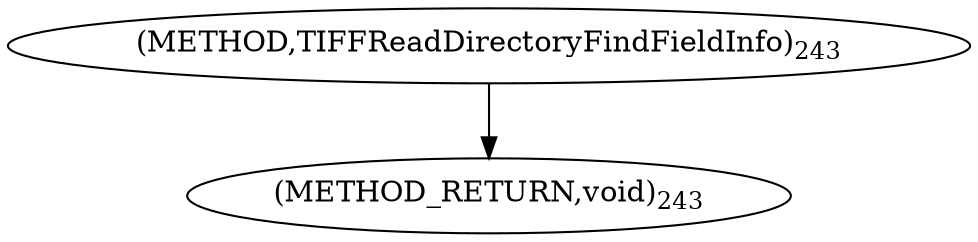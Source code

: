 digraph "TIFFReadDirectoryFindFieldInfo" {  
"78224" [label = <(METHOD,TIFFReadDirectoryFindFieldInfo)<SUB>243</SUB>> ]
"78228" [label = <(METHOD_RETURN,void)<SUB>243</SUB>> ]
  "78224" -> "78228" 
}
